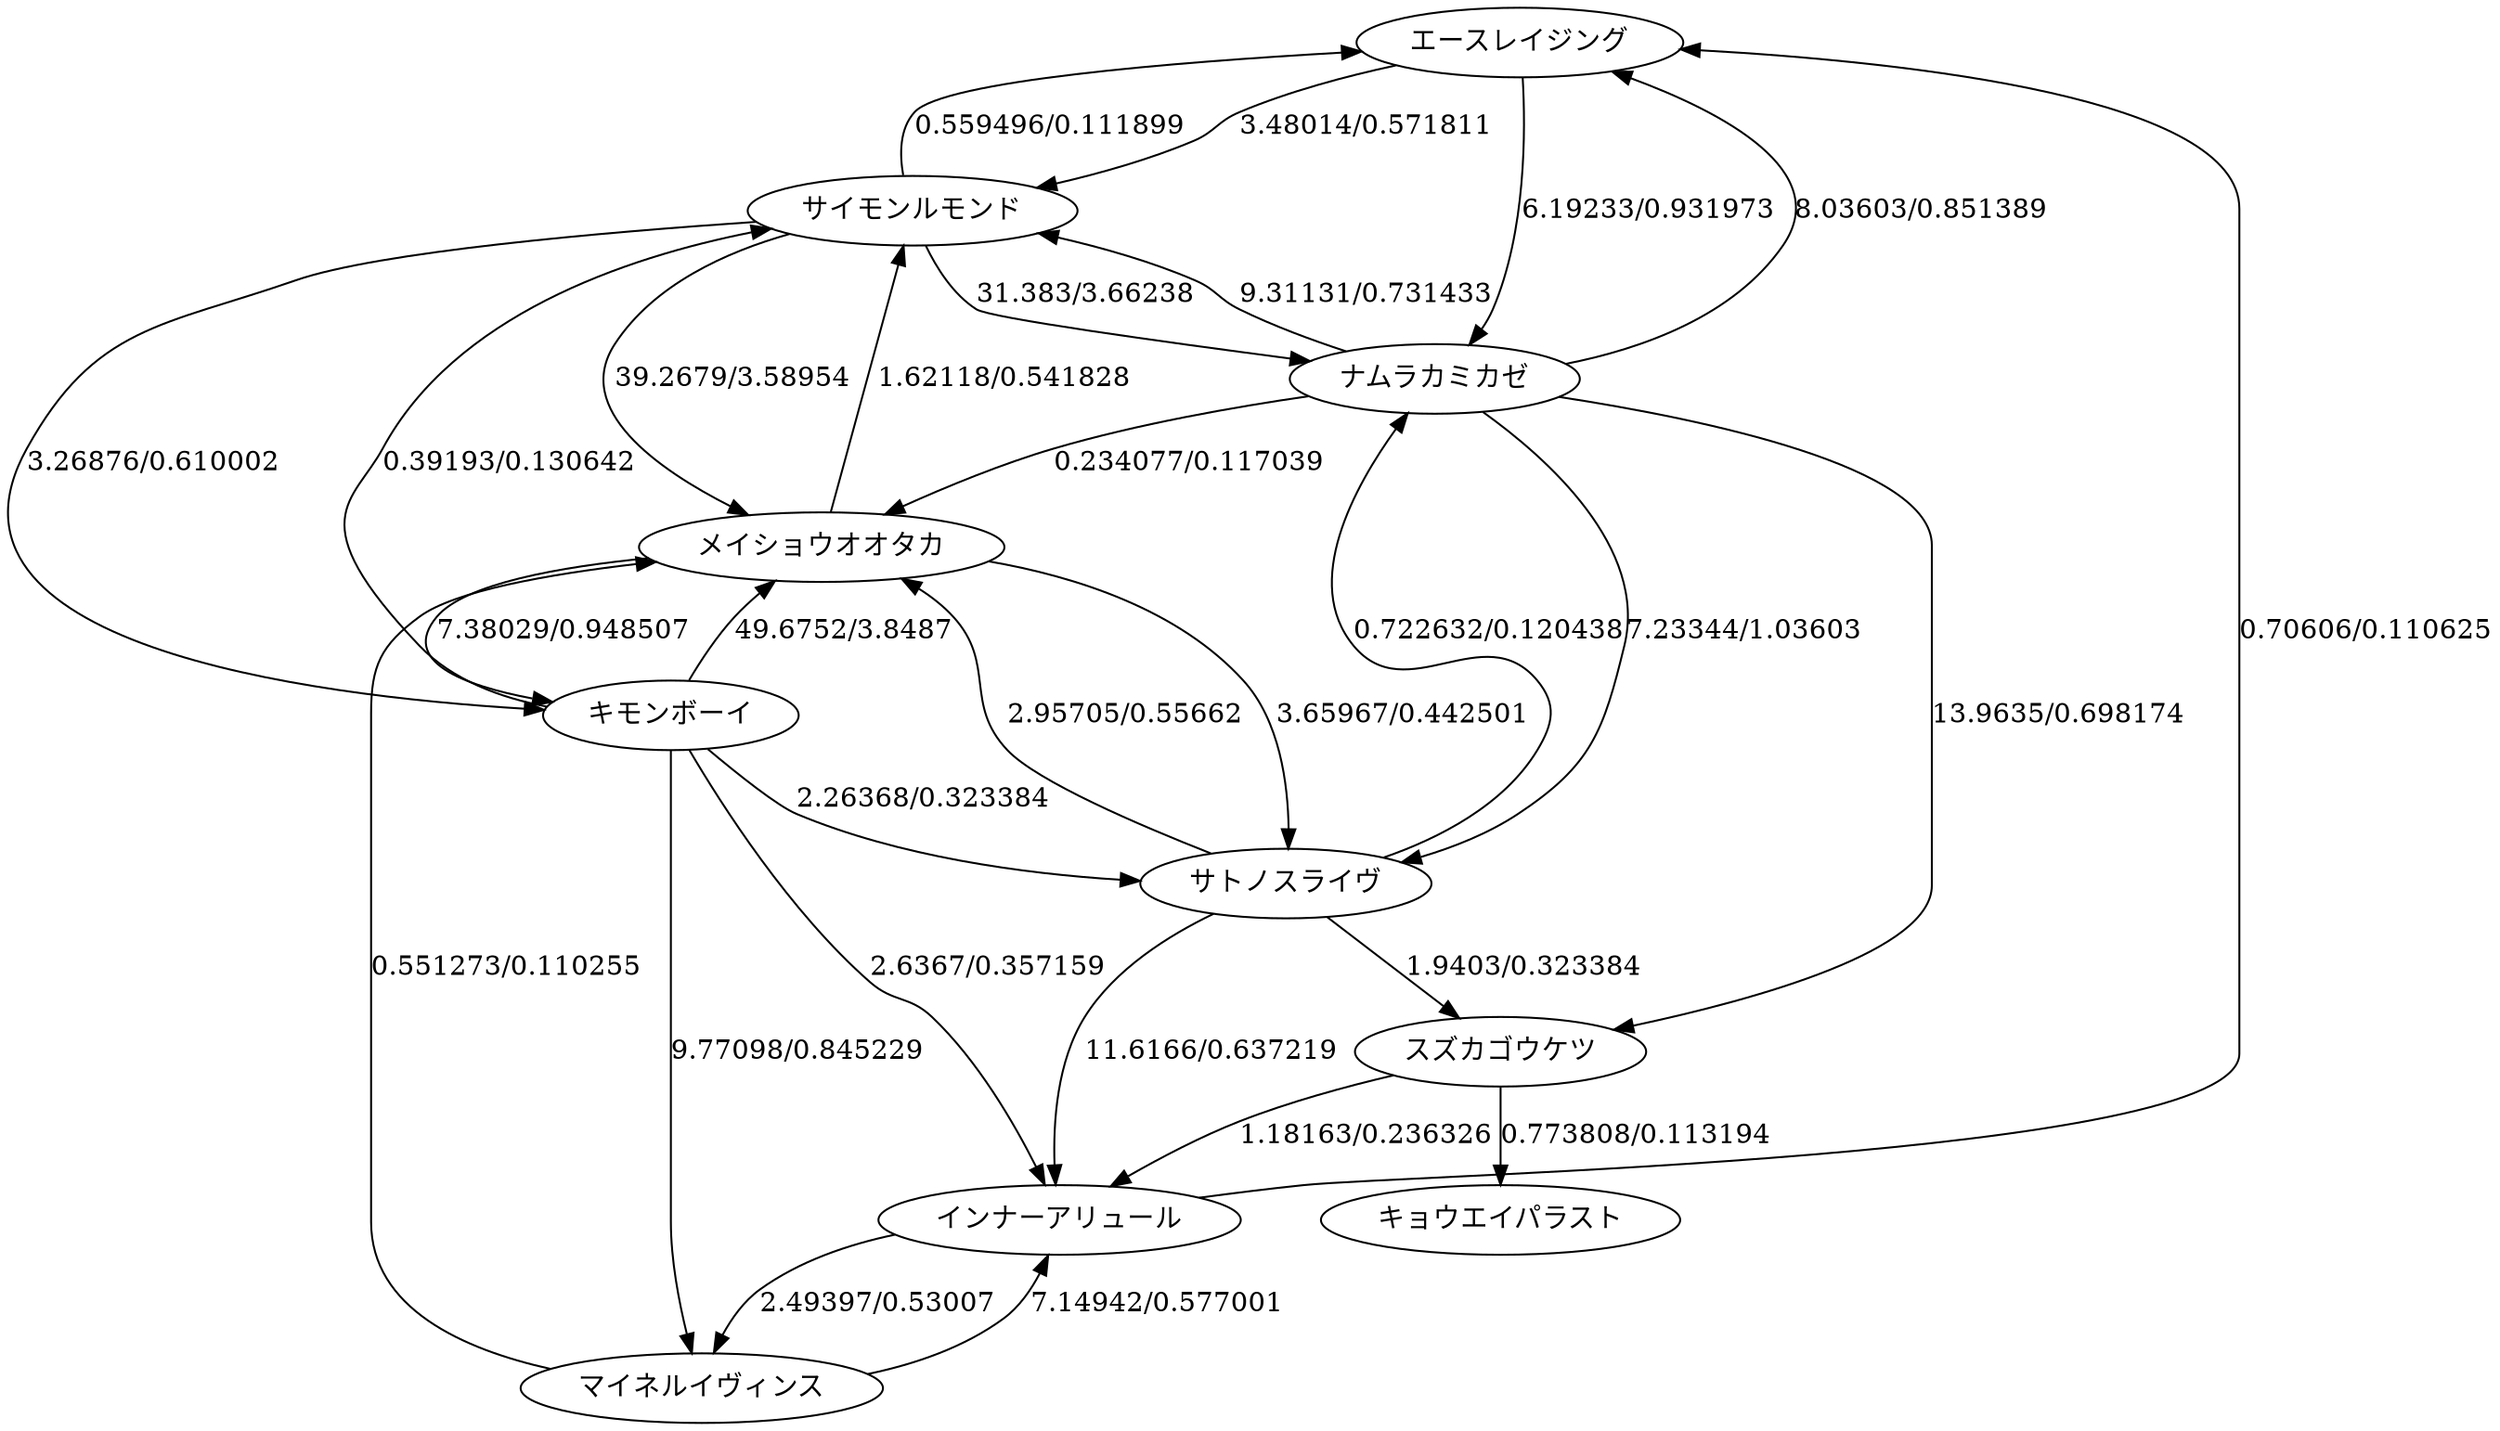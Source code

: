 digraph G {
0[label=エースレイジング];
1[label=キョウエイパラスト];
2[label=スズカゴウケツ];
3[label=サトノスライヴ];
4[label=メイショウオオタカ];
5[label=サイモンルモンド];
6[label=マイネルイヴィンス];
7[label=キモンボーイ];
8[label=ナムラカミカゼ];
9[label=インナーアリュール];
0->5[label="3.48014/0.571811"];
0->8[label="6.19233/0.931973"];
2->1[label="0.773808/0.113194"];
2->9[label="1.18163/0.236326"];
3->2[label="1.9403/0.323384"];
3->4[label="2.95705/0.55662"];
3->8[label="0.722632/0.120438"];
3->9[label="11.6166/0.637219"];
4->3[label="3.65967/0.442501"];
4->5[label="1.62118/0.541828"];
4->7[label="7.38029/0.948507"];
5->0[label="0.559496/0.111899"];
5->4[label="39.2679/3.58954"];
5->7[label="3.26876/0.610002"];
5->8[label="31.383/3.66238"];
6->4[label="0.551273/0.110255"];
6->9[label="7.14942/0.577001"];
7->3[label="2.26368/0.323384"];
7->4[label="49.6752/3.8487"];
7->5[label="0.39193/0.130642"];
7->6[label="9.77098/0.845229"];
7->9[label="2.6367/0.357159"];
8->0[label="8.03603/0.851389"];
8->2[label="13.9635/0.698174"];
8->3[label="7.23344/1.03603"];
8->4[label="0.234077/0.117039"];
8->5[label="9.31131/0.731433"];
9->0[label="0.70606/0.110625"];
9->6[label="2.49397/0.53007"];
}
